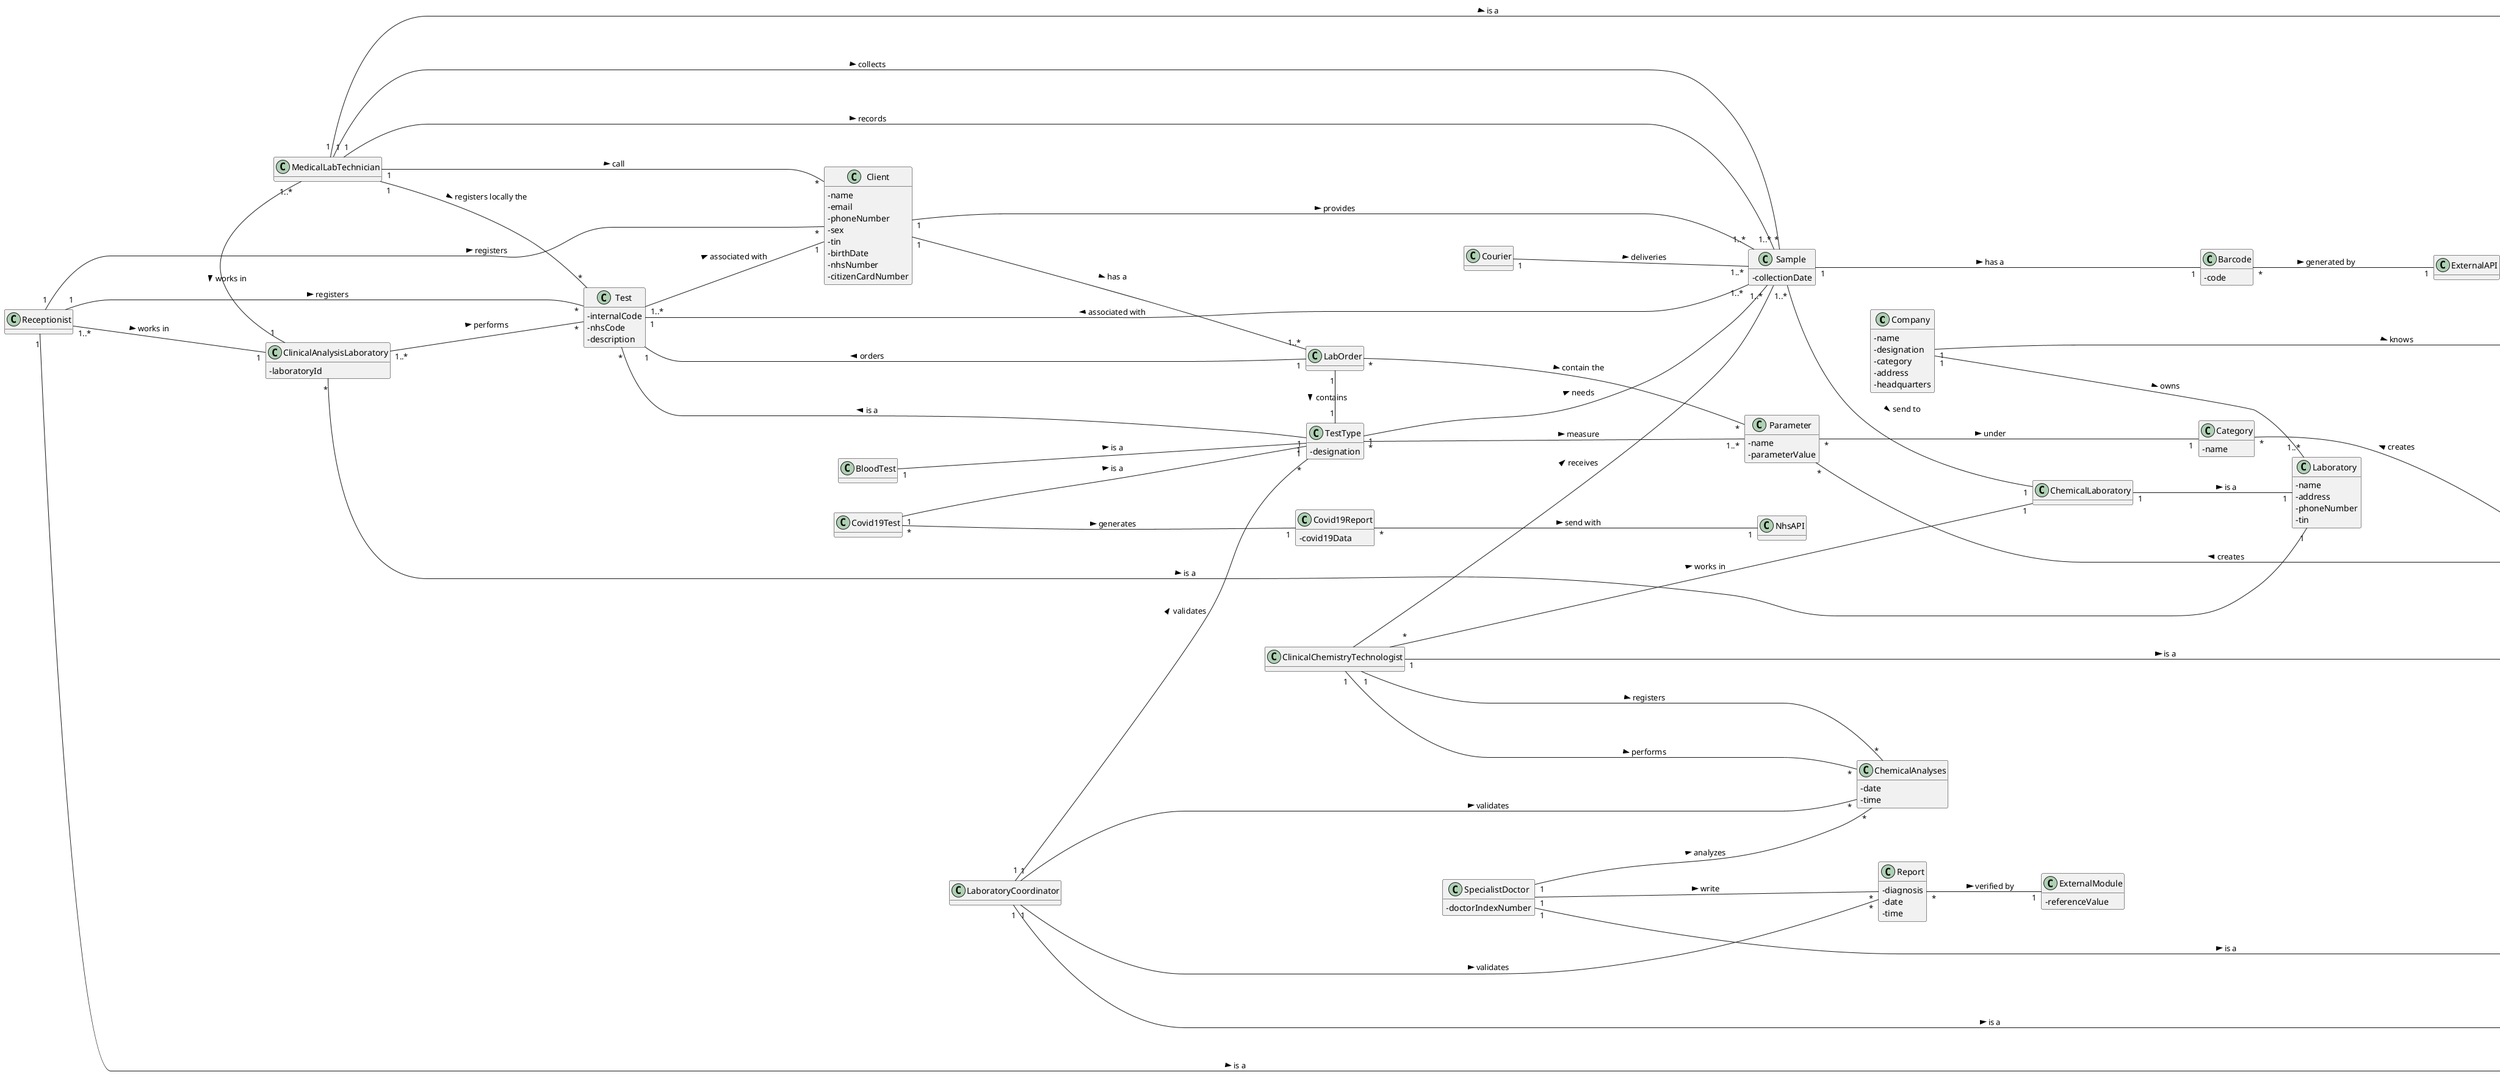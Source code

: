 @startuml
'https://plantuml.com/class-diagram

hide methods
left to right direction
skinparam classAttributeIconSize 0

class Company{
-name
-designation
-category
-address
-headquarters
}

class Employee{
-name
-address
-phoneNumber
-email
-employeeId
-organizationRole
-socCode
}

class TestType{
-designation
}

class SpecialistDoctor  {
-doctorIndexNumber
}

class Laboratory{
-name
-address
-phoneNumber
-tin
}

class Barcode{
-code
}

class Report{
-diagnosis
-date
-time
}

class Sample{
-collectionDate
}

class Test{
-internalCode
-nhsCode
-description
}

class Client{
 - name
 - email
 - phoneNumber
 - sex
 - tin
 - birthDate
 - nhsNumber
 - citizenCardNumber
}

class Receptionist{

}

class ClinicalAnalysisLaboratory{
-laboratoryId
}

class ChemicalAnalyses{
-date
-time
}

class Parameter{
-name
-parameterValue
}

class Category{
-name
}

class MedicalLabTechnician{

}

class ChemicalLaboratory{

}

class ClinicalChemistryTechnologist{

}

class LabOrder{

}

class LaboratoryCoordinator{

}

class Administrator{

}

class ExternalAPI{

}

class ExternalModule {
-referenceValue
}

class NhsAPI{

}

class BloodTest{

}

class Covid19Test{
}

class Covid19Report{
-covid19Data
}
class Courier{
}


Company "1"----"*" Employee : knows >
Company "1"----"1..*" Laboratory : owns >
ClinicalAnalysisLaboratory "*"----"1" Laboratory : is a >
ChemicalLaboratory "1"---"1" Laboratory : is a >
MedicalLabTechnician "1"---"1" Employee : is a >
Administrator "1"---"1" Employee : is a >
ClinicalChemistryTechnologist "1"---"1" Employee : is a >
Receptionist "1"---"1" Employee : is a >
Receptionist "1"----"*" Client : registers >
Receptionist "1"----"*" Test : registers >
Client "1"----"1..*" LabOrder : has a >
LabOrder "1"----"1" Test : orders >
LabOrder "*"----"*" Parameter: contain the >
Test "*"----"1" TestType : < is a
TestType "1"----"1..*" Sample : needs >
TestType "*"----"1..*" Parameter : measure >
MedicalLabTechnician "1"----"*" Sample : collects >
MedicalLabTechnician "1"----"*" Test: registers locally the >
Sample "1"----"1" Barcode : has a >
Barcode "*"---"1" ExternalAPI : generated by >
ClinicalChemistryTechnologist "*"----"1" ChemicalLaboratory : works in >
ClinicalChemistryTechnologist "1"--"*" ChemicalAnalyses : performs >
Category "*"----"1" Administrator : < creates
Parameter "*"----"1" Category : under >
Parameter "*"----"1"Administrator : < creates
SpecialistDoctor "1"----"1" Employee : is a >
SpecialistDoctor "1"----"*" ChemicalAnalyses : analyzes >
SpecialistDoctor "1"----"*" Report : write >
LaboratoryCoordinator "1"----"1" Employee : is a >
LaboratoryCoordinator "1"----"*" Report : validates >
LaboratoryCoordinator "1"----"*" ChemicalAnalyses : validates >
Report "*"--"1" ExternalModule: verified by >
Covid19Test "1"----"1" TestType : is a >
BloodTest "1"----"1" TestType : is a >
Covid19Test "*"----"1" Covid19Report : generates >
Covid19Report "*"----"1" NhsAPI : send with >
Receptionist "1..*"----"1" ClinicalAnalysisLaboratory : works in >
ClinicalAnalysisLaboratory "1..*"----"*" Test : performs >
MedicalLabTechnician "1..*"-"1" ClinicalAnalysisLaboratory : works in >
LabOrder "1"-"1" TestType : contains >
MedicalLabTechnician "1"--"*" Client : call >
Client "1"--"1..*" Sample : provides >
Sample "1..*"---"1" ChemicalLaboratory : send to >
ClinicalChemistryTechnologist "1"-----"*" ChemicalAnalyses : registers >
Test "1..*"----"1" Client : associated with >
Sample "1..*"----"1" Test : associated with >
ClinicalChemistryTechnologist ---- Sample : receives >
Courier "1"---"1..*" Sample : deliveries >
LaboratoryCoordinator "1"---"*" TestType : validates >
MedicalLabTechnician "1"----"1..*" Sample : records >
@enduml